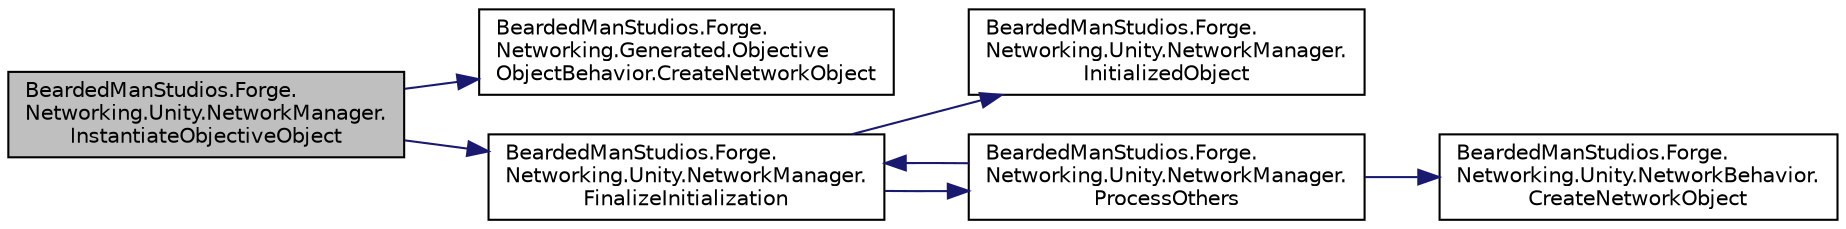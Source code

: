 digraph "BeardedManStudios.Forge.Networking.Unity.NetworkManager.InstantiateObjectiveObject"
{
 // LATEX_PDF_SIZE
  edge [fontname="Helvetica",fontsize="10",labelfontname="Helvetica",labelfontsize="10"];
  node [fontname="Helvetica",fontsize="10",shape=record];
  rankdir="LR";
  Node171 [label="BeardedManStudios.Forge.\lNetworking.Unity.NetworkManager.\lInstantiateObjectiveObject",height=0.2,width=0.4,color="black", fillcolor="grey75", style="filled", fontcolor="black",tooltip="Instantiate an instance of ObjectiveObject"];
  Node171 -> Node172 [color="midnightblue",fontsize="10",style="solid",fontname="Helvetica"];
  Node172 [label="BeardedManStudios.Forge.\lNetworking.Generated.Objective\lObjectBehavior.CreateNetworkObject",height=0.2,width=0.4,color="black", fillcolor="white", style="filled",URL="$class_bearded_man_studios_1_1_forge_1_1_networking_1_1_generated_1_1_objective_object_behavior.html#a7bd171e8dc51dc60b206278c7d83c232",tooltip=" "];
  Node171 -> Node173 [color="midnightblue",fontsize="10",style="solid",fontname="Helvetica"];
  Node173 [label="BeardedManStudios.Forge.\lNetworking.Unity.NetworkManager.\lFinalizeInitialization",height=0.2,width=0.4,color="black", fillcolor="white", style="filled",URL="$class_bearded_man_studios_1_1_forge_1_1_networking_1_1_unity_1_1_network_manager.html#a96650852c8bd8da55ff8bf730db311be",tooltip=" "];
  Node173 -> Node174 [color="midnightblue",fontsize="10",style="solid",fontname="Helvetica"];
  Node174 [label="BeardedManStudios.Forge.\lNetworking.Unity.NetworkManager.\lInitializedObject",height=0.2,width=0.4,color="black", fillcolor="white", style="filled",URL="$class_bearded_man_studios_1_1_forge_1_1_networking_1_1_unity_1_1_network_manager.html#ae686c351a1670cc0c3d285edfeb844cb",tooltip=" "];
  Node173 -> Node175 [color="midnightblue",fontsize="10",style="solid",fontname="Helvetica"];
  Node175 [label="BeardedManStudios.Forge.\lNetworking.Unity.NetworkManager.\lProcessOthers",height=0.2,width=0.4,color="black", fillcolor="white", style="filled",URL="$class_bearded_man_studios_1_1_forge_1_1_networking_1_1_unity_1_1_network_manager.html#aea7250d4e3af6034f73a5f902f511c88",tooltip=" "];
  Node175 -> Node176 [color="midnightblue",fontsize="10",style="solid",fontname="Helvetica"];
  Node176 [label="BeardedManStudios.Forge.\lNetworking.Unity.NetworkBehavior.\lCreateNetworkObject",height=0.2,width=0.4,color="black", fillcolor="white", style="filled",URL="$class_bearded_man_studios_1_1_forge_1_1_networking_1_1_unity_1_1_network_behavior.html#a091715ed99cf83053ae02e18d6cd2092",tooltip=" "];
  Node175 -> Node173 [color="midnightblue",fontsize="10",style="solid",fontname="Helvetica"];
}
